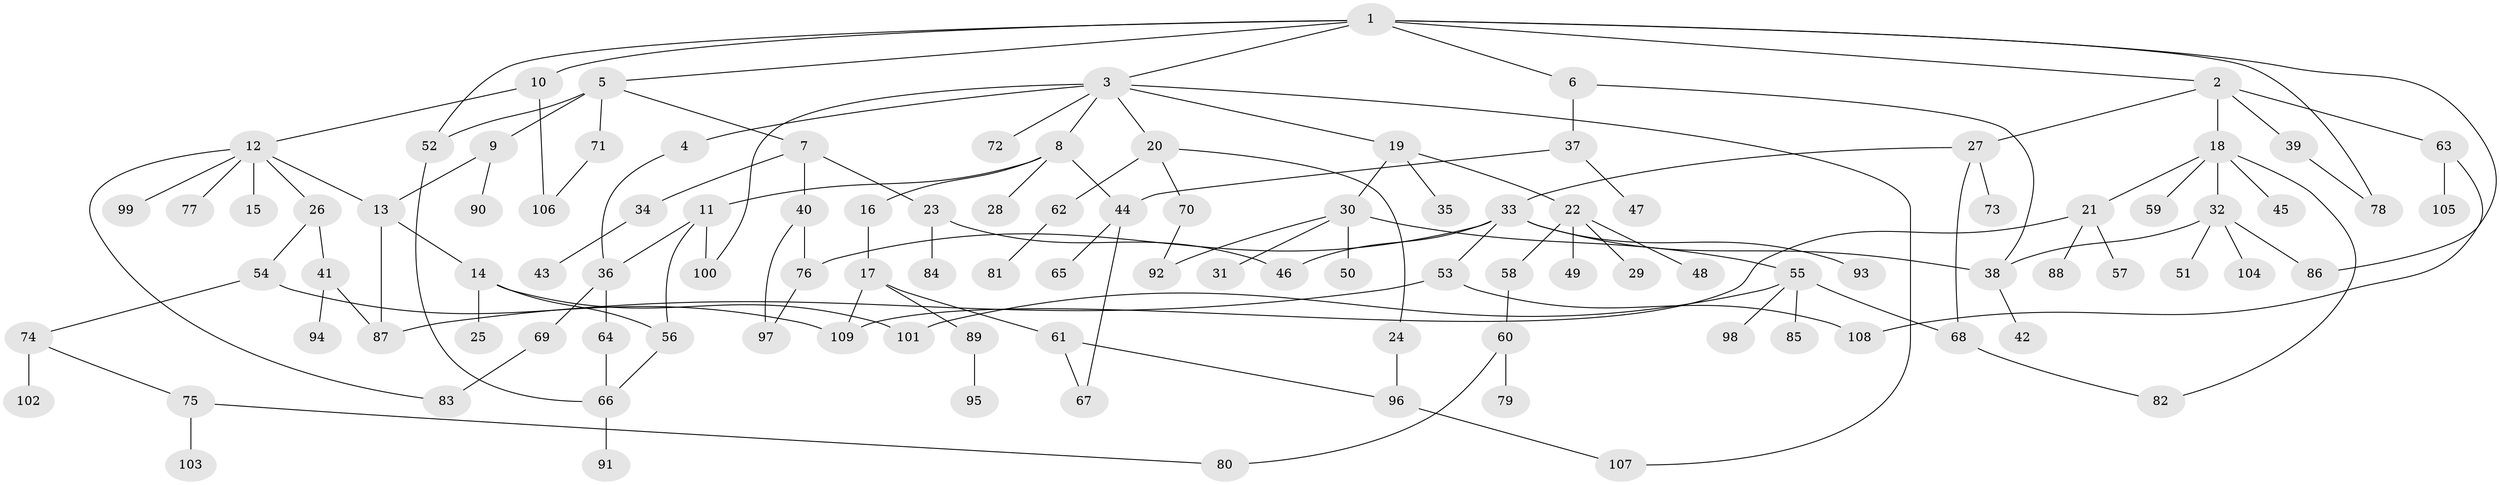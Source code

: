 // coarse degree distribution, {5: 0.05194805194805195, 4: 0.16883116883116883, 3: 0.23376623376623376, 6: 0.012987012987012988, 2: 0.2987012987012987, 1: 0.2077922077922078, 7: 0.025974025974025976}
// Generated by graph-tools (version 1.1) at 2025/36/03/04/25 23:36:05]
// undirected, 109 vertices, 138 edges
graph export_dot {
  node [color=gray90,style=filled];
  1;
  2;
  3;
  4;
  5;
  6;
  7;
  8;
  9;
  10;
  11;
  12;
  13;
  14;
  15;
  16;
  17;
  18;
  19;
  20;
  21;
  22;
  23;
  24;
  25;
  26;
  27;
  28;
  29;
  30;
  31;
  32;
  33;
  34;
  35;
  36;
  37;
  38;
  39;
  40;
  41;
  42;
  43;
  44;
  45;
  46;
  47;
  48;
  49;
  50;
  51;
  52;
  53;
  54;
  55;
  56;
  57;
  58;
  59;
  60;
  61;
  62;
  63;
  64;
  65;
  66;
  67;
  68;
  69;
  70;
  71;
  72;
  73;
  74;
  75;
  76;
  77;
  78;
  79;
  80;
  81;
  82;
  83;
  84;
  85;
  86;
  87;
  88;
  89;
  90;
  91;
  92;
  93;
  94;
  95;
  96;
  97;
  98;
  99;
  100;
  101;
  102;
  103;
  104;
  105;
  106;
  107;
  108;
  109;
  1 -- 2;
  1 -- 3;
  1 -- 5;
  1 -- 6;
  1 -- 10;
  1 -- 86;
  1 -- 52;
  1 -- 78;
  2 -- 18;
  2 -- 27;
  2 -- 39;
  2 -- 63;
  3 -- 4;
  3 -- 8;
  3 -- 19;
  3 -- 20;
  3 -- 72;
  3 -- 107;
  3 -- 100;
  4 -- 36;
  5 -- 7;
  5 -- 9;
  5 -- 52;
  5 -- 71;
  6 -- 37;
  6 -- 38;
  7 -- 23;
  7 -- 34;
  7 -- 40;
  8 -- 11;
  8 -- 16;
  8 -- 28;
  8 -- 44;
  9 -- 90;
  9 -- 13;
  10 -- 12;
  10 -- 106;
  11 -- 56;
  11 -- 100;
  11 -- 36;
  12 -- 13;
  12 -- 15;
  12 -- 26;
  12 -- 77;
  12 -- 83;
  12 -- 99;
  13 -- 14;
  13 -- 87;
  14 -- 25;
  14 -- 101;
  14 -- 56;
  16 -- 17;
  17 -- 61;
  17 -- 89;
  17 -- 109;
  18 -- 21;
  18 -- 32;
  18 -- 45;
  18 -- 59;
  18 -- 82;
  19 -- 22;
  19 -- 30;
  19 -- 35;
  20 -- 24;
  20 -- 62;
  20 -- 70;
  21 -- 57;
  21 -- 88;
  21 -- 109;
  22 -- 29;
  22 -- 48;
  22 -- 49;
  22 -- 58;
  23 -- 46;
  23 -- 84;
  24 -- 96;
  26 -- 41;
  26 -- 54;
  27 -- 33;
  27 -- 73;
  27 -- 68;
  30 -- 31;
  30 -- 50;
  30 -- 55;
  30 -- 92;
  32 -- 51;
  32 -- 86;
  32 -- 104;
  32 -- 38;
  33 -- 53;
  33 -- 76;
  33 -- 93;
  33 -- 46;
  33 -- 38;
  34 -- 43;
  36 -- 64;
  36 -- 69;
  37 -- 47;
  37 -- 44;
  38 -- 42;
  39 -- 78;
  40 -- 76;
  40 -- 97;
  41 -- 94;
  41 -- 87;
  44 -- 65;
  44 -- 67;
  52 -- 66;
  53 -- 87;
  53 -- 108;
  54 -- 74;
  54 -- 109;
  55 -- 68;
  55 -- 85;
  55 -- 98;
  55 -- 101;
  56 -- 66;
  58 -- 60;
  60 -- 79;
  60 -- 80;
  61 -- 96;
  61 -- 67;
  62 -- 81;
  63 -- 105;
  63 -- 108;
  64 -- 66;
  66 -- 91;
  68 -- 82;
  69 -- 83;
  70 -- 92;
  71 -- 106;
  74 -- 75;
  74 -- 102;
  75 -- 103;
  75 -- 80;
  76 -- 97;
  89 -- 95;
  96 -- 107;
}
